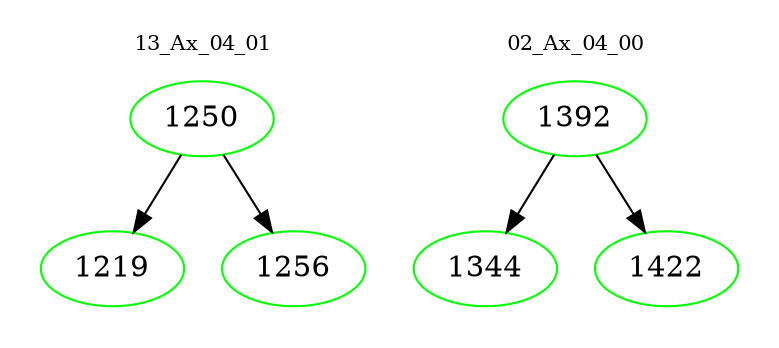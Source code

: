digraph{
subgraph cluster_0 {
color = white
label = "13_Ax_04_01";
fontsize=10;
T0_1250 [label="1250", color="green"]
T0_1250 -> T0_1219 [color="black"]
T0_1219 [label="1219", color="green"]
T0_1250 -> T0_1256 [color="black"]
T0_1256 [label="1256", color="green"]
}
subgraph cluster_1 {
color = white
label = "02_Ax_04_00";
fontsize=10;
T1_1392 [label="1392", color="green"]
T1_1392 -> T1_1344 [color="black"]
T1_1344 [label="1344", color="green"]
T1_1392 -> T1_1422 [color="black"]
T1_1422 [label="1422", color="green"]
}
}
